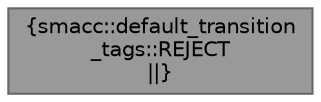 digraph "smacc::default_transition_tags::REJECT"
{
 // LATEX_PDF_SIZE
  bgcolor="transparent";
  edge [fontname=Helvetica,fontsize=10,labelfontname=Helvetica,labelfontsize=10];
  node [fontname=Helvetica,fontsize=10,shape=box,height=0.2,width=0.4];
  Node1 [label="{smacc::default_transition\l_tags::REJECT\n||}",height=0.2,width=0.4,color="gray40", fillcolor="grey60", style="filled", fontcolor="black",tooltip=" "];
}
